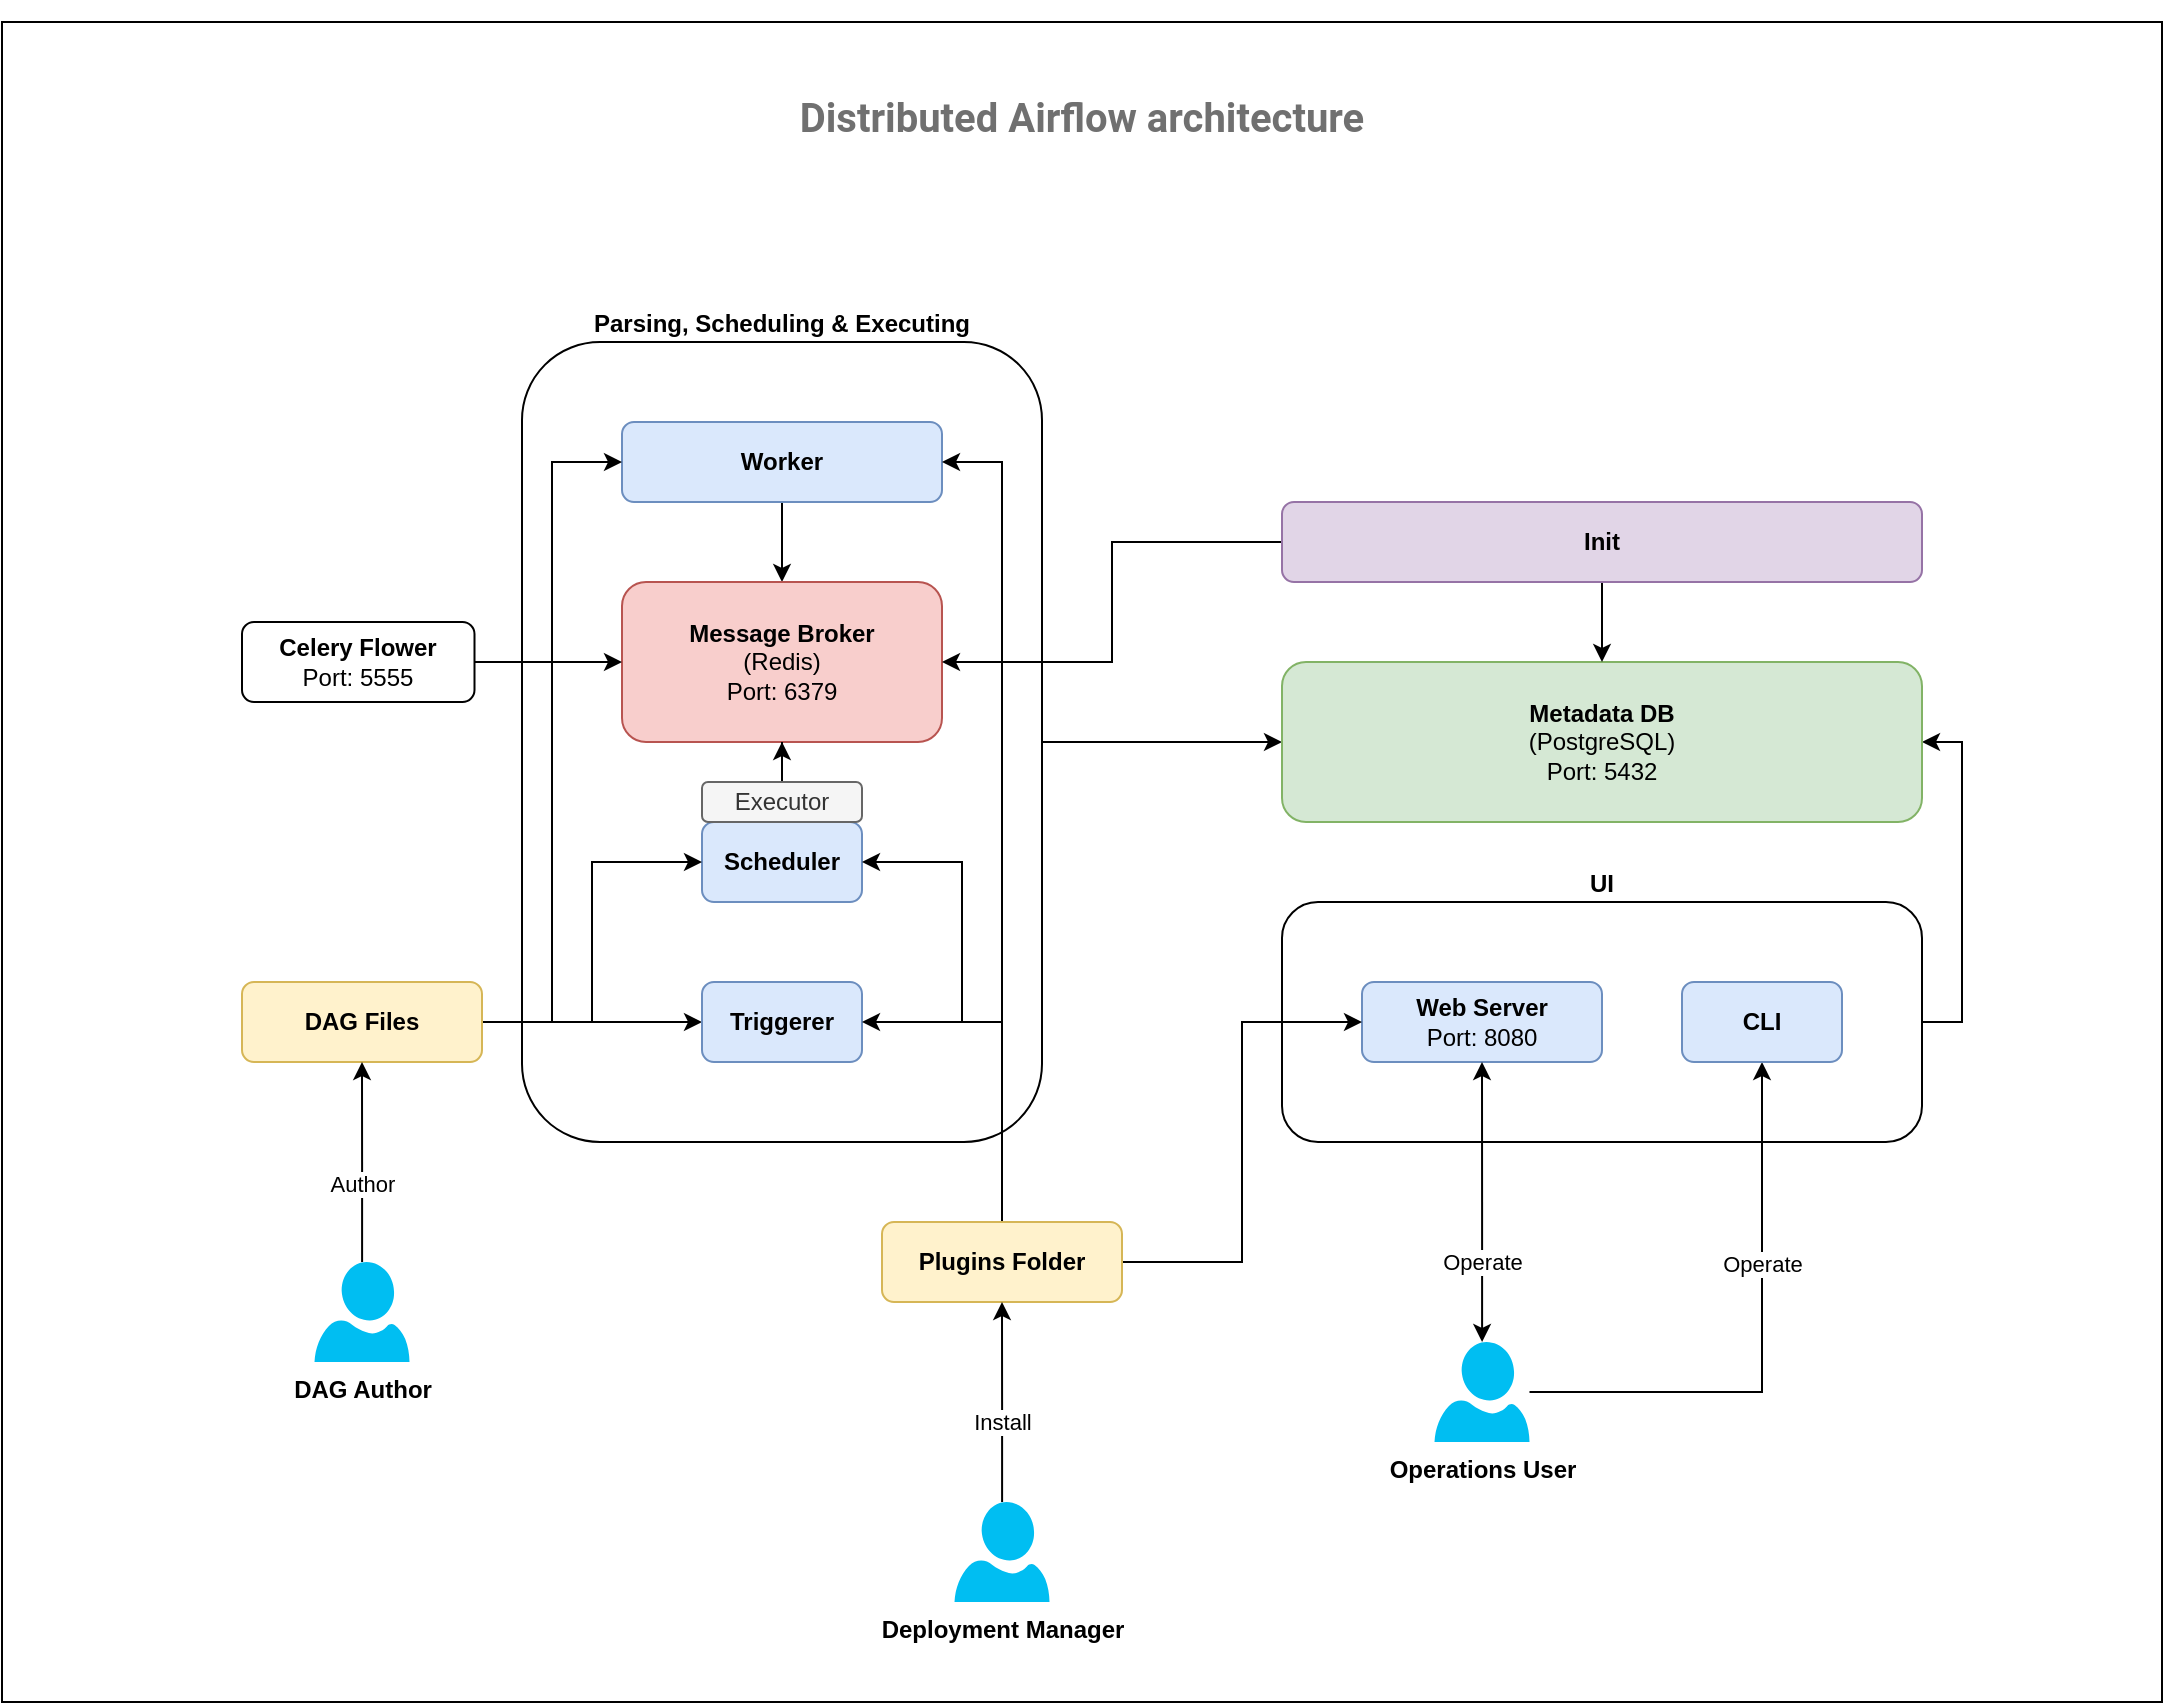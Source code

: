 <mxfile version="24.7.5">
  <diagram name="Página-1" id="uEeCoGtACgaZs1iiNbPO">
    <mxGraphModel dx="2261" dy="837" grid="1" gridSize="10" guides="1" tooltips="1" connect="1" arrows="1" fold="1" page="1" pageScale="1" pageWidth="827" pageHeight="1169" math="0" shadow="0">
      <root>
        <mxCell id="0" />
        <mxCell id="1" parent="0" />
        <mxCell id="EMvZ7u4iW_sdA96iCC7V-5" value="" style="rounded=0;whiteSpace=wrap;html=1;" parent="1" vertex="1">
          <mxGeometry x="-520" y="40" width="1080" height="840" as="geometry" />
        </mxCell>
        <mxCell id="EMvZ7u4iW_sdA96iCC7V-3" style="edgeStyle=orthogonalEdgeStyle;rounded=0;orthogonalLoop=1;jettySize=auto;html=1;entryX=1;entryY=0.5;entryDx=0;entryDy=0;" parent="1" source="htV6iNqm22kPeJVTop5t-48" target="htV6iNqm22kPeJVTop5t-8" edge="1">
          <mxGeometry relative="1" as="geometry">
            <Array as="points">
              <mxPoint x="460" y="540" />
              <mxPoint x="460" y="400" />
            </Array>
          </mxGeometry>
        </mxCell>
        <mxCell id="htV6iNqm22kPeJVTop5t-48" value="UI" style="rounded=1;whiteSpace=wrap;html=1;labelPosition=center;verticalLabelPosition=top;align=center;verticalAlign=bottom;fontStyle=1;" parent="1" vertex="1">
          <mxGeometry x="120" y="480" width="320" height="120" as="geometry" />
        </mxCell>
        <mxCell id="htV6iNqm22kPeJVTop5t-81" style="edgeStyle=orthogonalEdgeStyle;rounded=0;orthogonalLoop=1;jettySize=auto;html=1;entryX=0;entryY=0.5;entryDx=0;entryDy=0;" parent="1" source="htV6iNqm22kPeJVTop5t-47" target="htV6iNqm22kPeJVTop5t-8" edge="1">
          <mxGeometry relative="1" as="geometry" />
        </mxCell>
        <mxCell id="htV6iNqm22kPeJVTop5t-47" value="Parsing, Scheduling &amp;amp; Executing" style="rounded=1;whiteSpace=wrap;html=1;labelPosition=center;verticalLabelPosition=top;align=center;verticalAlign=bottom;fillColor=none;fontStyle=1" parent="1" vertex="1">
          <mxGeometry x="-260" y="200" width="260" height="400" as="geometry" />
        </mxCell>
        <mxCell id="htV6iNqm22kPeJVTop5t-2" value="" style="shape=image;verticalLabelPosition=bottom;labelBackgroundColor=default;verticalAlign=top;aspect=fixed;imageAspect=0;image=https://alexle.net/wp-content/uploads/2020/02/post-38-5e5b07c3119f4.png;" parent="1" vertex="1">
          <mxGeometry x="340" y="60" width="205.17" height="79.33" as="geometry" />
        </mxCell>
        <mxCell id="htV6iNqm22kPeJVTop5t-3" value="&lt;b&gt;Web Server&lt;/b&gt;&lt;div&gt;Port: 8080 &lt;/div&gt;" style="rounded=1;whiteSpace=wrap;html=1;fillColor=#dae8fc;strokeColor=#6c8ebf;" parent="1" vertex="1">
          <mxGeometry x="160" y="520" width="120" height="40" as="geometry" />
        </mxCell>
        <mxCell id="htV6iNqm22kPeJVTop5t-5" value="&lt;b&gt;Scheduler&lt;/b&gt;" style="rounded=1;whiteSpace=wrap;html=1;fillColor=#dae8fc;strokeColor=#6c8ebf;" parent="1" vertex="1">
          <mxGeometry x="-170" y="440" width="80" height="40" as="geometry" />
        </mxCell>
        <mxCell id="htV6iNqm22kPeJVTop5t-69" style="edgeStyle=orthogonalEdgeStyle;rounded=0;orthogonalLoop=1;jettySize=auto;html=1;entryX=0.5;entryY=0;entryDx=0;entryDy=0;" parent="1" source="htV6iNqm22kPeJVTop5t-6" target="htV6iNqm22kPeJVTop5t-9" edge="1">
          <mxGeometry relative="1" as="geometry" />
        </mxCell>
        <mxCell id="htV6iNqm22kPeJVTop5t-6" value="Worker" style="rounded=1;whiteSpace=wrap;html=1;fillColor=#dae8fc;strokeColor=#6c8ebf;fontStyle=1" parent="1" vertex="1">
          <mxGeometry x="-210" y="240" width="160" height="40" as="geometry" />
        </mxCell>
        <mxCell id="htV6iNqm22kPeJVTop5t-8" value="&lt;b&gt;Metadata DB&lt;/b&gt;&lt;div&gt;(&lt;span style=&quot;background-color: initial;&quot;&gt;PostgreSQL)&lt;/span&gt;&lt;/div&gt;&lt;div&gt;&lt;span style=&quot;background-color: initial;&quot;&gt;Port: 5432&lt;/span&gt;&lt;/div&gt;" style="rounded=1;whiteSpace=wrap;html=1;fillColor=#d5e8d4;strokeColor=#82b366;" parent="1" vertex="1">
          <mxGeometry x="120" y="360" width="320" height="80" as="geometry" />
        </mxCell>
        <mxCell id="htV6iNqm22kPeJVTop5t-9" value="&lt;b&gt;Message Broker&lt;/b&gt;&lt;div&gt;(Redis)&lt;/div&gt;&lt;div&gt;Port:&amp;nbsp;6379 &lt;/div&gt;" style="rounded=1;whiteSpace=wrap;html=1;fillColor=#f8cecc;strokeColor=#b85450;" parent="1" vertex="1">
          <mxGeometry x="-210" y="320" width="160" height="80" as="geometry" />
        </mxCell>
        <mxCell id="htV6iNqm22kPeJVTop5t-66" style="edgeStyle=orthogonalEdgeStyle;rounded=0;orthogonalLoop=1;jettySize=auto;html=1;entryX=0.5;entryY=1;entryDx=0;entryDy=0;startArrow=classic;startFill=1;" parent="1" source="htV6iNqm22kPeJVTop5t-12" target="htV6iNqm22kPeJVTop5t-3" edge="1">
          <mxGeometry relative="1" as="geometry" />
        </mxCell>
        <mxCell id="htV6iNqm22kPeJVTop5t-71" value="Operate" style="edgeLabel;html=1;align=center;verticalAlign=middle;resizable=0;points=[];" parent="htV6iNqm22kPeJVTop5t-66" vertex="1" connectable="0">
          <mxGeometry x="0.101" y="-1" relative="1" as="geometry">
            <mxPoint x="-1" y="37" as="offset" />
          </mxGeometry>
        </mxCell>
        <mxCell id="EMvZ7u4iW_sdA96iCC7V-2" style="edgeStyle=orthogonalEdgeStyle;rounded=0;orthogonalLoop=1;jettySize=auto;html=1;entryX=0.5;entryY=1;entryDx=0;entryDy=0;" parent="1" source="htV6iNqm22kPeJVTop5t-12" target="htV6iNqm22kPeJVTop5t-24" edge="1">
          <mxGeometry relative="1" as="geometry" />
        </mxCell>
        <mxCell id="EMvZ7u4iW_sdA96iCC7V-6" value="Operate" style="edgeLabel;html=1;align=center;verticalAlign=middle;resizable=0;points=[];" parent="EMvZ7u4iW_sdA96iCC7V-2" vertex="1" connectable="0">
          <mxGeometry x="0.367" y="2" relative="1" as="geometry">
            <mxPoint x="2" y="11" as="offset" />
          </mxGeometry>
        </mxCell>
        <mxCell id="htV6iNqm22kPeJVTop5t-12" value="Operations User" style="verticalLabelPosition=bottom;html=1;verticalAlign=top;align=center;strokeColor=none;fillColor=#00BEF2;shape=mxgraph.azure.user;fontStyle=1" parent="1" vertex="1">
          <mxGeometry x="196.25" y="700" width="47.5" height="50" as="geometry" />
        </mxCell>
        <mxCell id="htV6iNqm22kPeJVTop5t-55" style="edgeStyle=orthogonalEdgeStyle;rounded=0;orthogonalLoop=1;jettySize=auto;html=1;entryX=0;entryY=0.5;entryDx=0;entryDy=0;" parent="1" source="htV6iNqm22kPeJVTop5t-19" target="htV6iNqm22kPeJVTop5t-23" edge="1">
          <mxGeometry relative="1" as="geometry" />
        </mxCell>
        <mxCell id="htV6iNqm22kPeJVTop5t-56" style="edgeStyle=orthogonalEdgeStyle;rounded=0;orthogonalLoop=1;jettySize=auto;html=1;entryX=0;entryY=0.5;entryDx=0;entryDy=0;" parent="1" source="htV6iNqm22kPeJVTop5t-19" target="htV6iNqm22kPeJVTop5t-5" edge="1">
          <mxGeometry relative="1" as="geometry" />
        </mxCell>
        <mxCell id="htV6iNqm22kPeJVTop5t-60" style="edgeStyle=orthogonalEdgeStyle;rounded=0;orthogonalLoop=1;jettySize=auto;html=1;entryX=0;entryY=0.5;entryDx=0;entryDy=0;" parent="1" source="htV6iNqm22kPeJVTop5t-19" target="htV6iNqm22kPeJVTop5t-6" edge="1">
          <mxGeometry relative="1" as="geometry" />
        </mxCell>
        <mxCell id="htV6iNqm22kPeJVTop5t-19" value="DAG Files" style="rounded=1;whiteSpace=wrap;html=1;fillColor=#fff2cc;strokeColor=#d6b656;fontStyle=1" parent="1" vertex="1">
          <mxGeometry x="-400" y="520" width="120" height="40" as="geometry" />
        </mxCell>
        <mxCell id="htV6iNqm22kPeJVTop5t-23" value="Triggerer" style="rounded=1;whiteSpace=wrap;html=1;fillColor=#dae8fc;strokeColor=#6c8ebf;fontStyle=1" parent="1" vertex="1">
          <mxGeometry x="-170" y="520" width="80" height="40" as="geometry" />
        </mxCell>
        <mxCell id="htV6iNqm22kPeJVTop5t-24" value="CLI" style="rounded=1;whiteSpace=wrap;html=1;fillColor=#dae8fc;strokeColor=#6c8ebf;fontStyle=1" parent="1" vertex="1">
          <mxGeometry x="320" y="520" width="80" height="40" as="geometry" />
        </mxCell>
        <mxCell id="htV6iNqm22kPeJVTop5t-70" style="edgeStyle=orthogonalEdgeStyle;rounded=0;orthogonalLoop=1;jettySize=auto;html=1;entryX=0;entryY=0.5;entryDx=0;entryDy=0;" parent="1" source="htV6iNqm22kPeJVTop5t-25" target="htV6iNqm22kPeJVTop5t-9" edge="1">
          <mxGeometry relative="1" as="geometry" />
        </mxCell>
        <mxCell id="htV6iNqm22kPeJVTop5t-25" value="&lt;b&gt;Celery Flower&lt;/b&gt;&lt;div&gt;Port:&amp;nbsp;5555 &lt;/div&gt;" style="rounded=1;whiteSpace=wrap;html=1;" parent="1" vertex="1">
          <mxGeometry x="-400" y="340" width="116.25" height="40" as="geometry" />
        </mxCell>
        <mxCell id="htV6iNqm22kPeJVTop5t-85" style="edgeStyle=orthogonalEdgeStyle;rounded=0;orthogonalLoop=1;jettySize=auto;html=1;" parent="1" source="htV6iNqm22kPeJVTop5t-26" target="htV6iNqm22kPeJVTop5t-9" edge="1">
          <mxGeometry relative="1" as="geometry" />
        </mxCell>
        <mxCell id="htV6iNqm22kPeJVTop5t-86" style="edgeStyle=orthogonalEdgeStyle;rounded=0;orthogonalLoop=1;jettySize=auto;html=1;entryX=0.5;entryY=0;entryDx=0;entryDy=0;" parent="1" source="htV6iNqm22kPeJVTop5t-26" target="htV6iNqm22kPeJVTop5t-8" edge="1">
          <mxGeometry relative="1" as="geometry" />
        </mxCell>
        <mxCell id="htV6iNqm22kPeJVTop5t-26" value="&lt;b&gt;Init&lt;/b&gt;" style="rounded=1;whiteSpace=wrap;html=1;fillColor=#e1d5e7;strokeColor=#9673a6;" parent="1" vertex="1">
          <mxGeometry x="120" y="280" width="320" height="40" as="geometry" />
        </mxCell>
        <mxCell id="htV6iNqm22kPeJVTop5t-57" style="edgeStyle=orthogonalEdgeStyle;rounded=0;orthogonalLoop=1;jettySize=auto;html=1;entryX=1;entryY=0.5;entryDx=0;entryDy=0;" parent="1" source="htV6iNqm22kPeJVTop5t-34" target="htV6iNqm22kPeJVTop5t-23" edge="1">
          <mxGeometry relative="1" as="geometry">
            <Array as="points">
              <mxPoint x="-20" y="540" />
            </Array>
          </mxGeometry>
        </mxCell>
        <mxCell id="htV6iNqm22kPeJVTop5t-58" style="edgeStyle=orthogonalEdgeStyle;rounded=0;orthogonalLoop=1;jettySize=auto;html=1;entryX=1;entryY=0.5;entryDx=0;entryDy=0;" parent="1" source="htV6iNqm22kPeJVTop5t-34" target="htV6iNqm22kPeJVTop5t-5" edge="1">
          <mxGeometry relative="1" as="geometry">
            <Array as="points">
              <mxPoint x="-20" y="540" />
              <mxPoint x="-40" y="540" />
              <mxPoint x="-40" y="460" />
            </Array>
          </mxGeometry>
        </mxCell>
        <mxCell id="htV6iNqm22kPeJVTop5t-59" style="edgeStyle=orthogonalEdgeStyle;rounded=0;orthogonalLoop=1;jettySize=auto;html=1;entryX=1;entryY=0.5;entryDx=0;entryDy=0;" parent="1" source="htV6iNqm22kPeJVTop5t-34" target="htV6iNqm22kPeJVTop5t-6" edge="1">
          <mxGeometry relative="1" as="geometry" />
        </mxCell>
        <mxCell id="htV6iNqm22kPeJVTop5t-64" style="edgeStyle=orthogonalEdgeStyle;rounded=0;orthogonalLoop=1;jettySize=auto;html=1;entryX=0;entryY=0.5;entryDx=0;entryDy=0;" parent="1" source="htV6iNqm22kPeJVTop5t-34" target="htV6iNqm22kPeJVTop5t-3" edge="1">
          <mxGeometry relative="1" as="geometry" />
        </mxCell>
        <mxCell id="htV6iNqm22kPeJVTop5t-34" value="Plugins Folder" style="rounded=1;whiteSpace=wrap;html=1;fillColor=#fff2cc;strokeColor=#d6b656;fontStyle=1" parent="1" vertex="1">
          <mxGeometry x="-80" y="640" width="120" height="40" as="geometry" />
        </mxCell>
        <mxCell id="htV6iNqm22kPeJVTop5t-74" style="edgeStyle=orthogonalEdgeStyle;rounded=0;orthogonalLoop=1;jettySize=auto;html=1;" parent="1" source="htV6iNqm22kPeJVTop5t-42" target="htV6iNqm22kPeJVTop5t-19" edge="1">
          <mxGeometry relative="1" as="geometry" />
        </mxCell>
        <mxCell id="htV6iNqm22kPeJVTop5t-76" value="Author" style="edgeLabel;html=1;align=center;verticalAlign=middle;resizable=0;points=[];" parent="htV6iNqm22kPeJVTop5t-74" vertex="1" connectable="0">
          <mxGeometry x="-0.221" relative="1" as="geometry">
            <mxPoint as="offset" />
          </mxGeometry>
        </mxCell>
        <mxCell id="htV6iNqm22kPeJVTop5t-42" value="DAG Author" style="verticalLabelPosition=bottom;html=1;verticalAlign=top;align=center;strokeColor=none;fillColor=#00BEF2;shape=mxgraph.azure.user;fontStyle=1" parent="1" vertex="1">
          <mxGeometry x="-363.75" y="660" width="47.5" height="50" as="geometry" />
        </mxCell>
        <mxCell id="htV6iNqm22kPeJVTop5t-72" style="edgeStyle=orthogonalEdgeStyle;rounded=0;orthogonalLoop=1;jettySize=auto;html=1;entryX=0.5;entryY=1;entryDx=0;entryDy=0;" parent="1" source="htV6iNqm22kPeJVTop5t-43" target="htV6iNqm22kPeJVTop5t-34" edge="1">
          <mxGeometry relative="1" as="geometry" />
        </mxCell>
        <mxCell id="htV6iNqm22kPeJVTop5t-73" value="Install" style="edgeLabel;html=1;align=center;verticalAlign=middle;resizable=0;points=[];" parent="htV6iNqm22kPeJVTop5t-72" vertex="1" connectable="0">
          <mxGeometry x="0.121" y="-1" relative="1" as="geometry">
            <mxPoint x="-1" y="16" as="offset" />
          </mxGeometry>
        </mxCell>
        <mxCell id="htV6iNqm22kPeJVTop5t-43" value="Deployment Manager" style="verticalLabelPosition=bottom;html=1;verticalAlign=top;align=center;strokeColor=none;fillColor=#00BEF2;shape=mxgraph.azure.user;fontStyle=1" parent="1" vertex="1">
          <mxGeometry x="-43.75" y="780" width="47.5" height="50" as="geometry" />
        </mxCell>
        <mxCell id="htV6iNqm22kPeJVTop5t-79" style="edgeStyle=orthogonalEdgeStyle;rounded=0;orthogonalLoop=1;jettySize=auto;html=1;entryX=0.5;entryY=1;entryDx=0;entryDy=0;" parent="1" source="htV6iNqm22kPeJVTop5t-77" target="htV6iNqm22kPeJVTop5t-9" edge="1">
          <mxGeometry relative="1" as="geometry" />
        </mxCell>
        <mxCell id="htV6iNqm22kPeJVTop5t-77" value="Executor" style="rounded=1;whiteSpace=wrap;html=1;fillColor=#f5f5f5;strokeColor=#666666;fontColor=#333333;" parent="1" vertex="1">
          <mxGeometry x="-170" y="420" width="80" height="20" as="geometry" />
        </mxCell>
        <mxCell id="EMvZ7u4iW_sdA96iCC7V-4" value="&lt;h3 style=&quot;box-sizing: border-box; margin-top: 40px; margin-bottom: 20px; font-family: roboto, sans-serif; line-height: 1.2; color: rgb(112, 112, 112); font-size: 20px; font-style: normal; font-variant-ligatures: normal; font-variant-caps: normal; letter-spacing: normal; orphans: 2; text-indent: 0px; text-transform: none; widows: 2; word-spacing: 0px; -webkit-text-stroke-width: 0px; white-space: normal; background-color: rgb(255, 255, 255); text-decoration-thickness: initial; text-decoration-style: initial; text-decoration-color: initial;&quot;&gt;Distributed Airflow architecture&lt;/h3&gt;" style="text;whiteSpace=wrap;html=1;fontStyle=1;align=center;" parent="1" vertex="1">
          <mxGeometry x="-145" y="29.33" width="330" height="110" as="geometry" />
        </mxCell>
      </root>
    </mxGraphModel>
  </diagram>
</mxfile>
